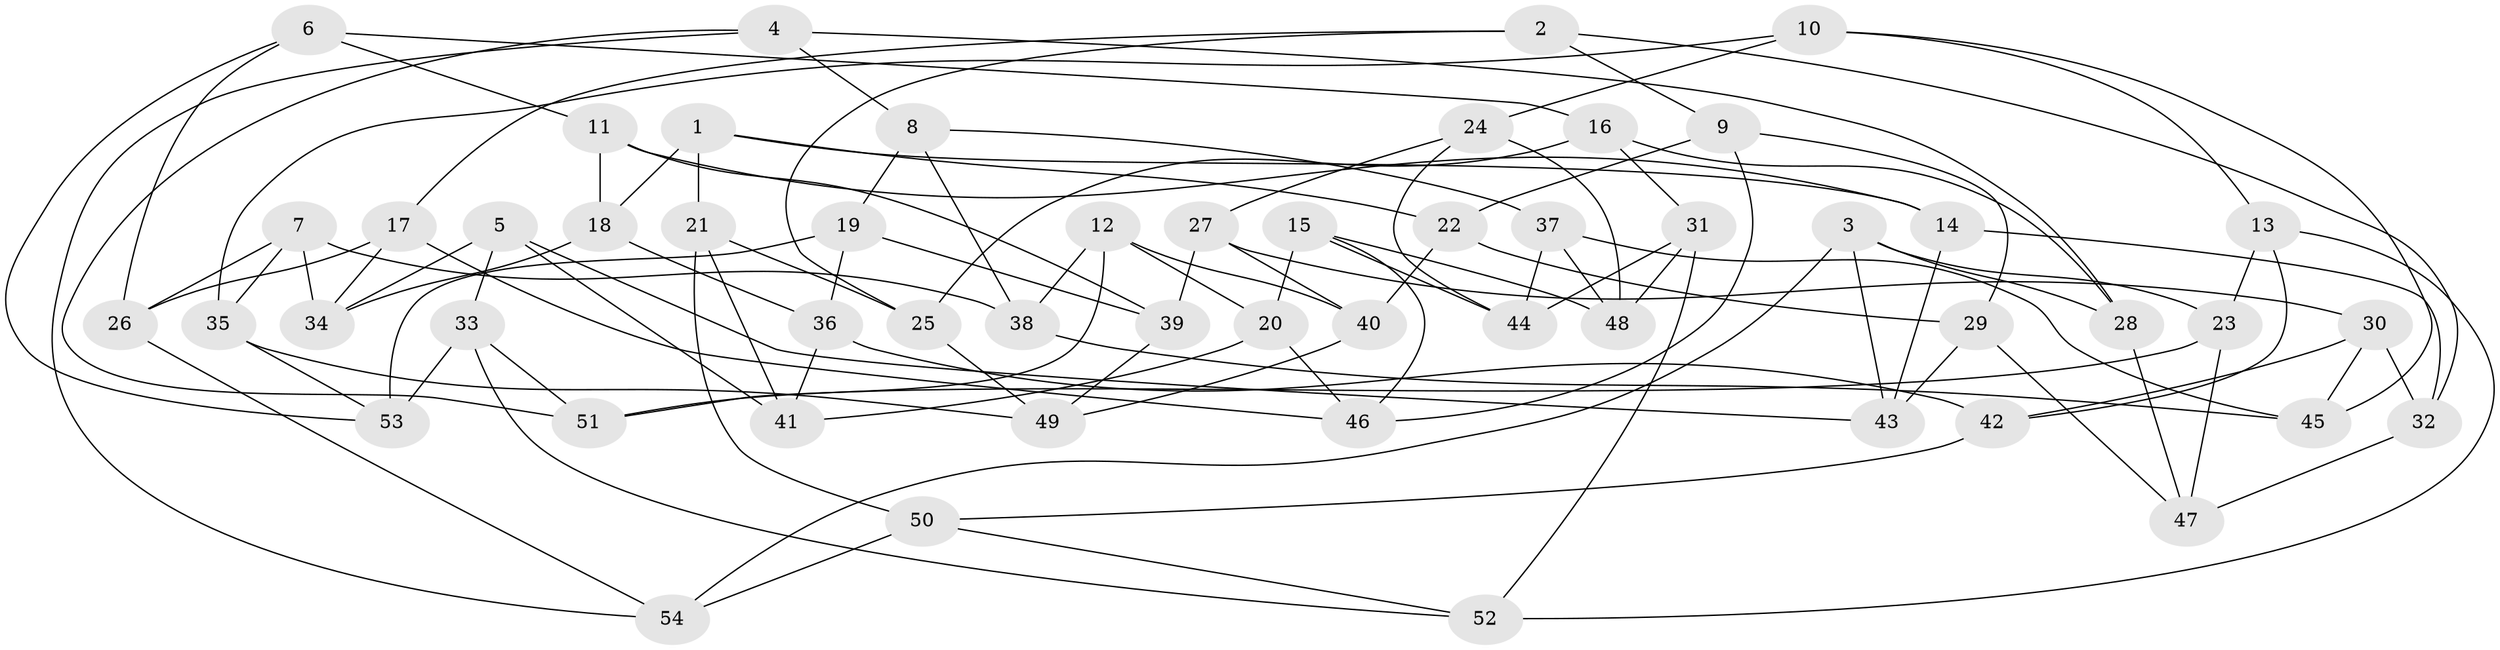 // Generated by graph-tools (version 1.1) at 2025/03/03/09/25 03:03:05]
// undirected, 54 vertices, 108 edges
graph export_dot {
graph [start="1"]
  node [color=gray90,style=filled];
  1;
  2;
  3;
  4;
  5;
  6;
  7;
  8;
  9;
  10;
  11;
  12;
  13;
  14;
  15;
  16;
  17;
  18;
  19;
  20;
  21;
  22;
  23;
  24;
  25;
  26;
  27;
  28;
  29;
  30;
  31;
  32;
  33;
  34;
  35;
  36;
  37;
  38;
  39;
  40;
  41;
  42;
  43;
  44;
  45;
  46;
  47;
  48;
  49;
  50;
  51;
  52;
  53;
  54;
  1 -- 22;
  1 -- 14;
  1 -- 18;
  1 -- 21;
  2 -- 9;
  2 -- 25;
  2 -- 32;
  2 -- 17;
  3 -- 43;
  3 -- 28;
  3 -- 54;
  3 -- 23;
  4 -- 54;
  4 -- 51;
  4 -- 28;
  4 -- 8;
  5 -- 33;
  5 -- 43;
  5 -- 41;
  5 -- 34;
  6 -- 16;
  6 -- 26;
  6 -- 11;
  6 -- 53;
  7 -- 26;
  7 -- 35;
  7 -- 38;
  7 -- 34;
  8 -- 38;
  8 -- 37;
  8 -- 19;
  9 -- 22;
  9 -- 46;
  9 -- 29;
  10 -- 24;
  10 -- 45;
  10 -- 13;
  10 -- 35;
  11 -- 14;
  11 -- 18;
  11 -- 39;
  12 -- 20;
  12 -- 51;
  12 -- 40;
  12 -- 38;
  13 -- 42;
  13 -- 52;
  13 -- 23;
  14 -- 32;
  14 -- 43;
  15 -- 46;
  15 -- 44;
  15 -- 48;
  15 -- 20;
  16 -- 31;
  16 -- 28;
  16 -- 25;
  17 -- 26;
  17 -- 46;
  17 -- 34;
  18 -- 34;
  18 -- 36;
  19 -- 39;
  19 -- 36;
  19 -- 53;
  20 -- 46;
  20 -- 41;
  21 -- 50;
  21 -- 41;
  21 -- 25;
  22 -- 40;
  22 -- 29;
  23 -- 47;
  23 -- 51;
  24 -- 44;
  24 -- 48;
  24 -- 27;
  25 -- 49;
  26 -- 54;
  27 -- 39;
  27 -- 30;
  27 -- 40;
  28 -- 47;
  29 -- 43;
  29 -- 47;
  30 -- 42;
  30 -- 45;
  30 -- 32;
  31 -- 44;
  31 -- 48;
  31 -- 52;
  32 -- 47;
  33 -- 52;
  33 -- 51;
  33 -- 53;
  35 -- 49;
  35 -- 53;
  36 -- 42;
  36 -- 41;
  37 -- 45;
  37 -- 44;
  37 -- 48;
  38 -- 45;
  39 -- 49;
  40 -- 49;
  42 -- 50;
  50 -- 52;
  50 -- 54;
}
